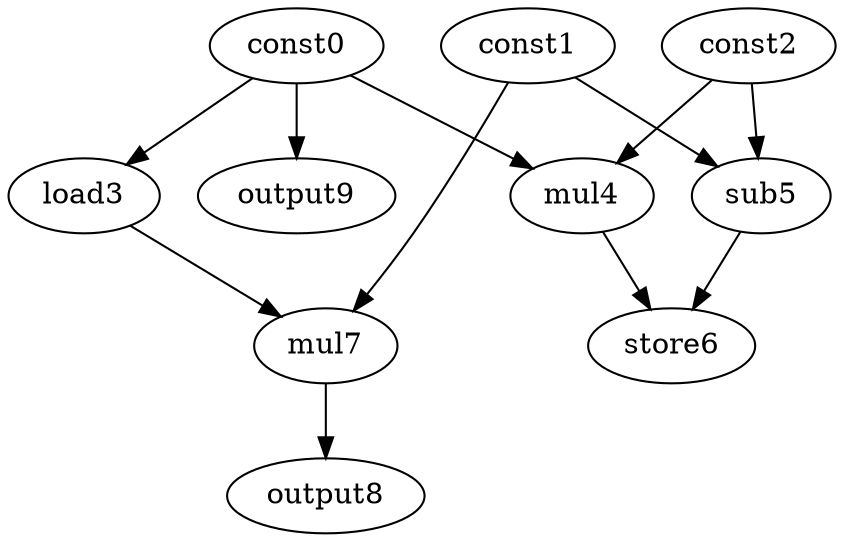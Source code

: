 digraph G { 
const0[opcode=const]; 
const1[opcode=const]; 
const2[opcode=const]; 
load3[opcode=load]; 
mul4[opcode=mul]; 
sub5[opcode=sub]; 
store6[opcode=store]; 
mul7[opcode=mul]; 
output8[opcode=output]; 
output9[opcode=output]; 
const0->load3[operand=0];
const0->mul4[operand=0];
const2->mul4[operand=1];
const1->sub5[operand=0];
const2->sub5[operand=1];
const0->output9[operand=0];
mul4->store6[operand=0];
sub5->store6[operand=1];
const1->mul7[operand=0];
load3->mul7[operand=1];
mul7->output8[operand=0];
}
